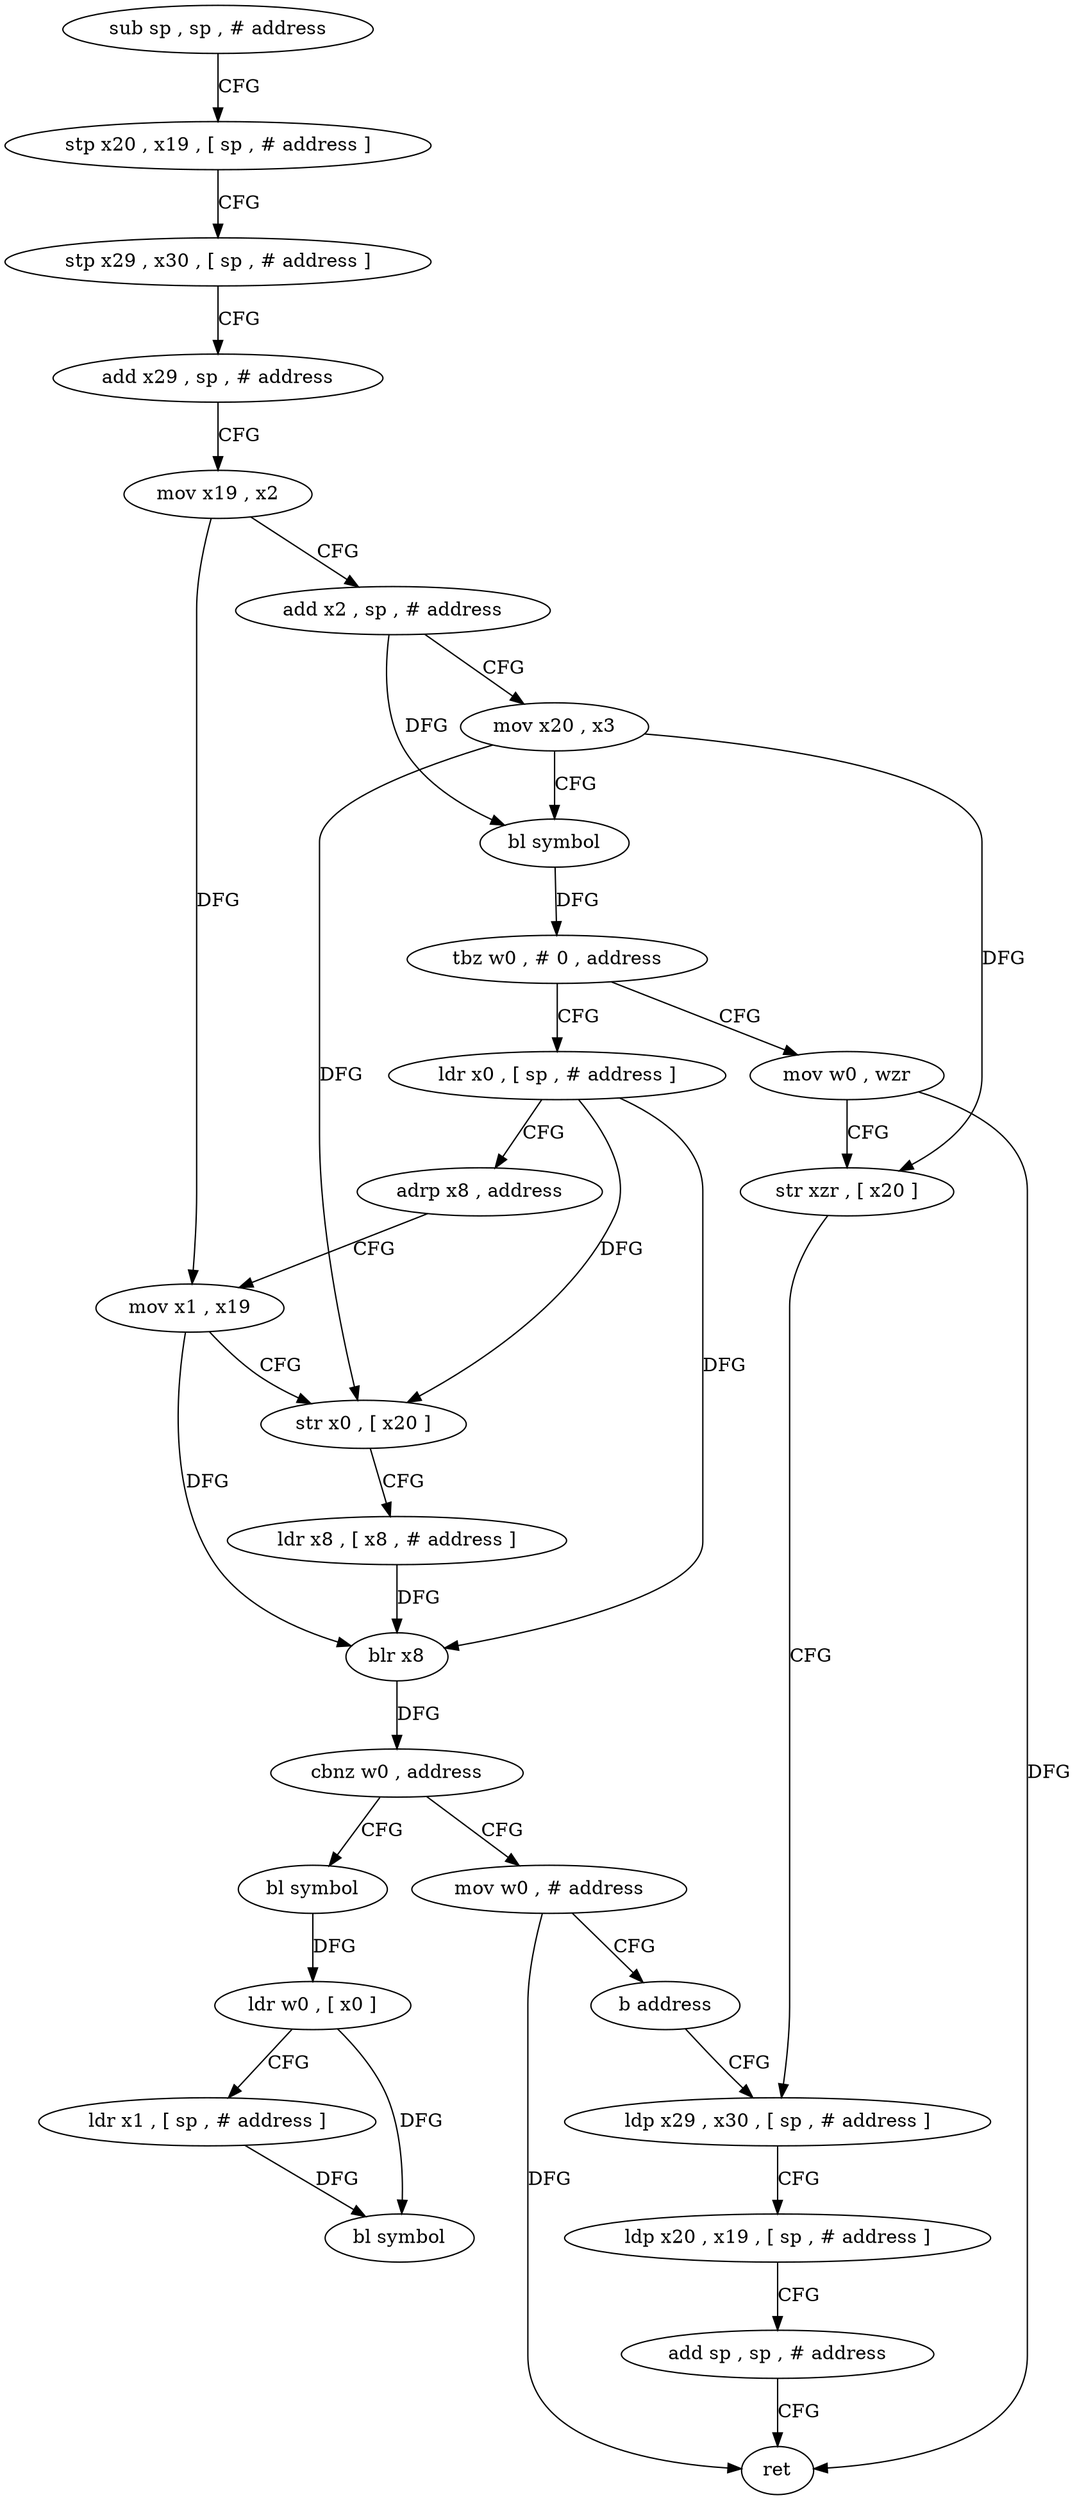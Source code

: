 digraph "func" {
"4251920" [label = "sub sp , sp , # address" ]
"4251924" [label = "stp x20 , x19 , [ sp , # address ]" ]
"4251928" [label = "stp x29 , x30 , [ sp , # address ]" ]
"4251932" [label = "add x29 , sp , # address" ]
"4251936" [label = "mov x19 , x2" ]
"4251940" [label = "add x2 , sp , # address" ]
"4251944" [label = "mov x20 , x3" ]
"4251948" [label = "bl symbol" ]
"4251952" [label = "tbz w0 , # 0 , address" ]
"4251992" [label = "mov w0 , wzr" ]
"4251956" [label = "ldr x0 , [ sp , # address ]" ]
"4251996" [label = "str xzr , [ x20 ]" ]
"4252000" [label = "ldp x29 , x30 , [ sp , # address ]" ]
"4251960" [label = "adrp x8 , address" ]
"4251964" [label = "mov x1 , x19" ]
"4251968" [label = "str x0 , [ x20 ]" ]
"4251972" [label = "ldr x8 , [ x8 , # address ]" ]
"4251976" [label = "blr x8" ]
"4251980" [label = "cbnz w0 , address" ]
"4252016" [label = "bl symbol" ]
"4251984" [label = "mov w0 , # address" ]
"4252020" [label = "ldr w0 , [ x0 ]" ]
"4252024" [label = "ldr x1 , [ sp , # address ]" ]
"4252028" [label = "bl symbol" ]
"4251988" [label = "b address" ]
"4252004" [label = "ldp x20 , x19 , [ sp , # address ]" ]
"4252008" [label = "add sp , sp , # address" ]
"4252012" [label = "ret" ]
"4251920" -> "4251924" [ label = "CFG" ]
"4251924" -> "4251928" [ label = "CFG" ]
"4251928" -> "4251932" [ label = "CFG" ]
"4251932" -> "4251936" [ label = "CFG" ]
"4251936" -> "4251940" [ label = "CFG" ]
"4251936" -> "4251964" [ label = "DFG" ]
"4251940" -> "4251944" [ label = "CFG" ]
"4251940" -> "4251948" [ label = "DFG" ]
"4251944" -> "4251948" [ label = "CFG" ]
"4251944" -> "4251996" [ label = "DFG" ]
"4251944" -> "4251968" [ label = "DFG" ]
"4251948" -> "4251952" [ label = "DFG" ]
"4251952" -> "4251992" [ label = "CFG" ]
"4251952" -> "4251956" [ label = "CFG" ]
"4251992" -> "4251996" [ label = "CFG" ]
"4251992" -> "4252012" [ label = "DFG" ]
"4251956" -> "4251960" [ label = "CFG" ]
"4251956" -> "4251968" [ label = "DFG" ]
"4251956" -> "4251976" [ label = "DFG" ]
"4251996" -> "4252000" [ label = "CFG" ]
"4252000" -> "4252004" [ label = "CFG" ]
"4251960" -> "4251964" [ label = "CFG" ]
"4251964" -> "4251968" [ label = "CFG" ]
"4251964" -> "4251976" [ label = "DFG" ]
"4251968" -> "4251972" [ label = "CFG" ]
"4251972" -> "4251976" [ label = "DFG" ]
"4251976" -> "4251980" [ label = "DFG" ]
"4251980" -> "4252016" [ label = "CFG" ]
"4251980" -> "4251984" [ label = "CFG" ]
"4252016" -> "4252020" [ label = "DFG" ]
"4251984" -> "4251988" [ label = "CFG" ]
"4251984" -> "4252012" [ label = "DFG" ]
"4252020" -> "4252024" [ label = "CFG" ]
"4252020" -> "4252028" [ label = "DFG" ]
"4252024" -> "4252028" [ label = "DFG" ]
"4251988" -> "4252000" [ label = "CFG" ]
"4252004" -> "4252008" [ label = "CFG" ]
"4252008" -> "4252012" [ label = "CFG" ]
}
